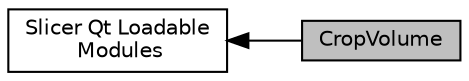 digraph "CropVolume"
{
  bgcolor="transparent";
  edge [fontname="Helvetica",fontsize="10",labelfontname="Helvetica",labelfontsize="10"];
  node [fontname="Helvetica",fontsize="10",shape=record];
  rankdir=LR;
  Node1 [label="Slicer Qt Loadable\l Modules",height=0.2,width=0.4,color="black",URL="$group__Slicer__QtModules.html"];
  Node0 [label="CropVolume",height=0.2,width=0.4,color="black", fillcolor="grey75", style="filled", fontcolor="black"];
  Node1->Node0 [shape=plaintext, dir="back", style="solid"];
}
